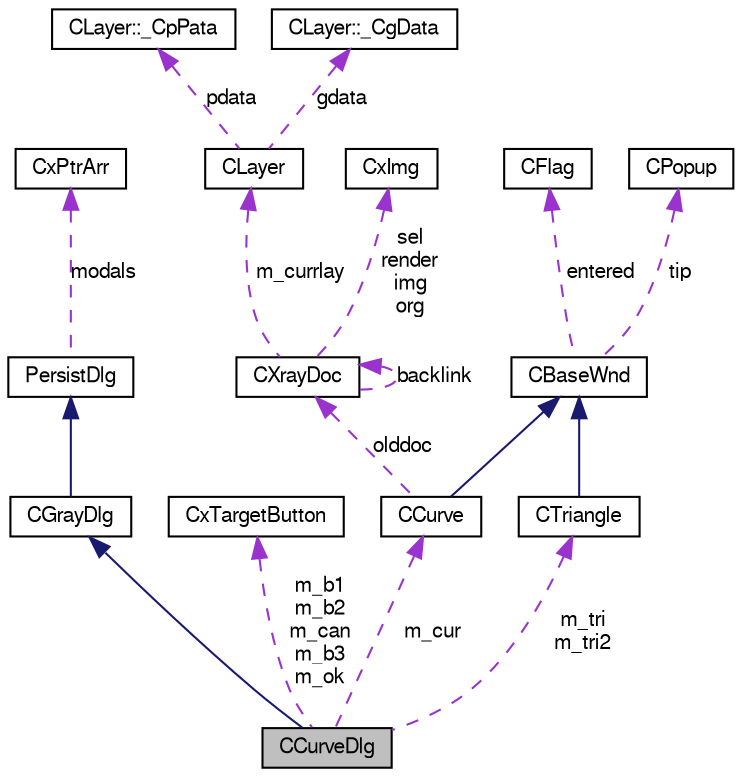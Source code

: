 digraph G
{
  edge [fontname="FreeSans",fontsize="10",labelfontname="FreeSans",labelfontsize="10"];
  node [fontname="FreeSans",fontsize="10",shape=record];
  Node1 [label="CCurveDlg",height=0.2,width=0.4,color="black", fillcolor="grey75", style="filled" fontcolor="black"];
  Node2 -> Node1 [dir=back,color="midnightblue",fontsize="10",style="solid",fontname="FreeSans"];
  Node2 [label="CGrayDlg",height=0.2,width=0.4,color="black", fillcolor="white", style="filled",URL="$class_c_gray_dlg.html"];
  Node3 -> Node2 [dir=back,color="midnightblue",fontsize="10",style="solid",fontname="FreeSans"];
  Node3 [label="PersistDlg",height=0.2,width=0.4,color="black", fillcolor="white", style="filled",URL="$class_persist_dlg.html"];
  Node4 -> Node3 [dir=back,color="darkorchid3",fontsize="10",style="dashed",label="modals",fontname="FreeSans"];
  Node4 [label="CxPtrArr",height=0.2,width=0.4,color="black", fillcolor="white", style="filled",URL="$class_cx_ptr_arr.html"];
  Node5 -> Node1 [dir=back,color="darkorchid3",fontsize="10",style="dashed",label="m_b1\nm_b2\nm_can\nm_b3\nm_ok",fontname="FreeSans"];
  Node5 [label="CxTargetButton",height=0.2,width=0.4,color="black", fillcolor="white", style="filled",URL="$class_cx_target_button.html"];
  Node6 -> Node1 [dir=back,color="darkorchid3",fontsize="10",style="dashed",label="m_tri\nm_tri2",fontname="FreeSans"];
  Node6 [label="CTriangle",height=0.2,width=0.4,color="black", fillcolor="white", style="filled",URL="$class_c_triangle.html"];
  Node7 -> Node6 [dir=back,color="midnightblue",fontsize="10",style="solid",fontname="FreeSans"];
  Node7 [label="CBaseWnd",height=0.2,width=0.4,color="black", fillcolor="white", style="filled",URL="$class_c_base_wnd.html"];
  Node8 -> Node7 [dir=back,color="darkorchid3",fontsize="10",style="dashed",label="entered",fontname="FreeSans"];
  Node8 [label="CFlag",height=0.2,width=0.4,color="black", fillcolor="white", style="filled",URL="$class_c_flag.html"];
  Node9 -> Node7 [dir=back,color="darkorchid3",fontsize="10",style="dashed",label="tip",fontname="FreeSans"];
  Node9 [label="CPopup",height=0.2,width=0.4,color="black", fillcolor="white", style="filled",URL="$class_c_popup.html"];
  Node10 -> Node1 [dir=back,color="darkorchid3",fontsize="10",style="dashed",label="m_cur",fontname="FreeSans"];
  Node10 [label="CCurve",height=0.2,width=0.4,color="black", fillcolor="white", style="filled",URL="$class_c_curve.html"];
  Node7 -> Node10 [dir=back,color="midnightblue",fontsize="10",style="solid",fontname="FreeSans"];
  Node11 -> Node10 [dir=back,color="darkorchid3",fontsize="10",style="dashed",label="olddoc",fontname="FreeSans"];
  Node11 [label="CXrayDoc",height=0.2,width=0.4,color="black", fillcolor="white", style="filled",URL="$class_c_xray_doc.html"];
  Node11 -> Node11 [dir=back,color="darkorchid3",fontsize="10",style="dashed",label="backlink",fontname="FreeSans"];
  Node12 -> Node11 [dir=back,color="darkorchid3",fontsize="10",style="dashed",label="m_currlay",fontname="FreeSans"];
  Node12 [label="CLayer",height=0.2,width=0.4,color="black", fillcolor="white", style="filled",URL="$class_c_layer.html"];
  Node13 -> Node12 [dir=back,color="darkorchid3",fontsize="10",style="dashed",label="pdata",fontname="FreeSans"];
  Node13 [label="CLayer::_CpPata",height=0.2,width=0.4,color="black", fillcolor="white", style="filled",URL="$struct_c_layer_1_1___cp_pata.html"];
  Node14 -> Node12 [dir=back,color="darkorchid3",fontsize="10",style="dashed",label="gdata",fontname="FreeSans"];
  Node14 [label="CLayer::_CgData",height=0.2,width=0.4,color="black", fillcolor="white", style="filled",URL="$struct_c_layer_1_1___cg_data.html"];
  Node15 -> Node11 [dir=back,color="darkorchid3",fontsize="10",style="dashed",label="sel\nrender\nimg\norg",fontname="FreeSans"];
  Node15 [label="CxImg",height=0.2,width=0.4,color="black", fillcolor="white", style="filled",URL="$class_cx_img.html"];
}

